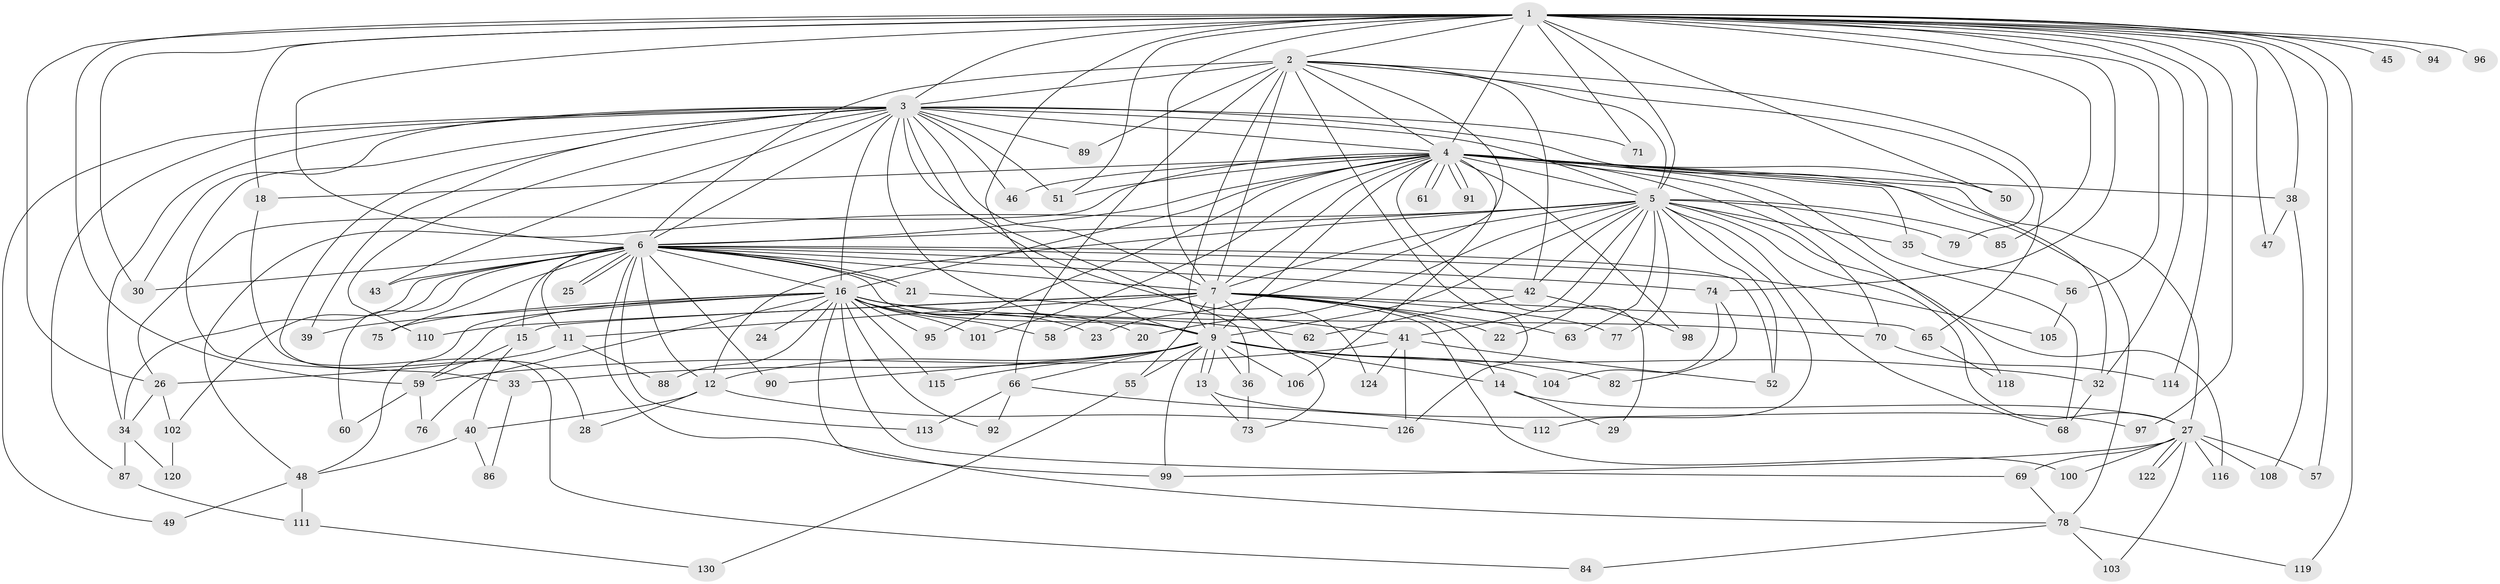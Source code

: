 // original degree distribution, {11: 0.007692307692307693, 15: 0.015384615384615385, 27: 0.023076923076923078, 29: 0.007692307692307693, 20: 0.007692307692307693, 32: 0.007692307692307693, 25: 0.007692307692307693, 13: 0.007692307692307693, 4: 0.06923076923076923, 5: 0.06153846153846154, 9: 0.015384615384615385, 3: 0.2076923076923077, 2: 0.5461538461538461, 6: 0.015384615384615385}
// Generated by graph-tools (version 1.1) at 2025/11/02/27/25 16:11:05]
// undirected, 105 vertices, 236 edges
graph export_dot {
graph [start="1"]
  node [color=gray90,style=filled];
  1 [super="+8"];
  2 [super="+17"];
  3 [super="+107"];
  4 [super="+31"];
  5 [super="+129"];
  6 [super="+10"];
  7 [super="+80"];
  9 [super="+123"];
  11 [super="+109"];
  12 [super="+67"];
  13;
  14;
  15 [super="+81"];
  16 [super="+19"];
  18;
  20;
  21;
  22;
  23;
  24;
  25;
  26;
  27 [super="+53"];
  28;
  29;
  30 [super="+125"];
  32 [super="+44"];
  33;
  34 [super="+37"];
  35;
  36;
  38;
  39;
  40 [super="+83"];
  41 [super="+64"];
  42 [super="+72"];
  43;
  45;
  46 [super="+54"];
  47;
  48;
  49;
  50;
  51;
  52;
  55;
  56;
  57;
  58;
  59 [super="+127"];
  60;
  61;
  62;
  63;
  65;
  66;
  68 [super="+93"];
  69;
  70;
  71;
  73;
  74;
  75;
  76;
  77;
  78 [super="+121"];
  79;
  82;
  84;
  85;
  86;
  87;
  88;
  89;
  90;
  91;
  92;
  94;
  95;
  96;
  97;
  98;
  99 [super="+117"];
  100;
  101;
  102;
  103;
  104;
  105;
  106;
  108;
  110;
  111;
  112;
  113;
  114;
  115;
  116;
  118;
  119;
  120;
  122;
  124;
  126 [super="+128"];
  130;
  1 -- 2 [weight=2];
  1 -- 3 [weight=2];
  1 -- 4 [weight=3];
  1 -- 5 [weight=3];
  1 -- 6 [weight=4];
  1 -- 7 [weight=2];
  1 -- 9 [weight=2];
  1 -- 47;
  1 -- 119;
  1 -- 71;
  1 -- 74;
  1 -- 18;
  1 -- 85;
  1 -- 26;
  1 -- 30;
  1 -- 94;
  1 -- 96;
  1 -- 97;
  1 -- 38;
  1 -- 45;
  1 -- 50;
  1 -- 51;
  1 -- 114;
  1 -- 56;
  1 -- 57;
  1 -- 59;
  1 -- 32;
  2 -- 3;
  2 -- 4;
  2 -- 5;
  2 -- 6 [weight=3];
  2 -- 7;
  2 -- 9;
  2 -- 42;
  2 -- 65;
  2 -- 79;
  2 -- 89;
  2 -- 126;
  2 -- 66;
  2 -- 23;
  3 -- 4;
  3 -- 5;
  3 -- 6 [weight=2];
  3 -- 7;
  3 -- 9;
  3 -- 16;
  3 -- 28;
  3 -- 30;
  3 -- 32;
  3 -- 33;
  3 -- 34;
  3 -- 36;
  3 -- 39;
  3 -- 43;
  3 -- 46 [weight=2];
  3 -- 49;
  3 -- 71;
  3 -- 87;
  3 -- 89;
  3 -- 110;
  3 -- 124;
  3 -- 51;
  4 -- 5;
  4 -- 6 [weight=2];
  4 -- 7;
  4 -- 9;
  4 -- 16;
  4 -- 18;
  4 -- 26;
  4 -- 27;
  4 -- 29;
  4 -- 35;
  4 -- 38;
  4 -- 46;
  4 -- 50;
  4 -- 51;
  4 -- 61;
  4 -- 61;
  4 -- 70;
  4 -- 91;
  4 -- 91;
  4 -- 101;
  4 -- 106;
  4 -- 118;
  4 -- 98;
  4 -- 95;
  4 -- 78;
  4 -- 68;
  5 -- 6 [weight=2];
  5 -- 7;
  5 -- 9 [weight=2];
  5 -- 20;
  5 -- 22;
  5 -- 27;
  5 -- 35;
  5 -- 41;
  5 -- 42;
  5 -- 48;
  5 -- 52;
  5 -- 63;
  5 -- 68;
  5 -- 77;
  5 -- 79;
  5 -- 85;
  5 -- 112;
  5 -- 116;
  5 -- 12;
  6 -- 7 [weight=2];
  6 -- 9 [weight=2];
  6 -- 11;
  6 -- 12;
  6 -- 15;
  6 -- 21;
  6 -- 21;
  6 -- 25;
  6 -- 25;
  6 -- 43;
  6 -- 74;
  6 -- 75;
  6 -- 78;
  6 -- 102;
  6 -- 105;
  6 -- 113;
  6 -- 34;
  6 -- 52;
  6 -- 90;
  6 -- 60;
  6 -- 42;
  6 -- 16;
  6 -- 30;
  7 -- 9;
  7 -- 11;
  7 -- 14;
  7 -- 15;
  7 -- 22;
  7 -- 55;
  7 -- 58;
  7 -- 63;
  7 -- 65;
  7 -- 77;
  7 -- 110;
  7 -- 73;
  7 -- 100;
  9 -- 12;
  9 -- 13;
  9 -- 13;
  9 -- 14;
  9 -- 32;
  9 -- 33;
  9 -- 36;
  9 -- 55;
  9 -- 66;
  9 -- 82;
  9 -- 90;
  9 -- 99;
  9 -- 104;
  9 -- 106;
  9 -- 115;
  11 -- 88;
  11 -- 26;
  12 -- 28;
  12 -- 40;
  12 -- 126;
  13 -- 73;
  13 -- 97;
  14 -- 29;
  14 -- 27;
  15 -- 40;
  15 -- 59;
  16 -- 20;
  16 -- 23;
  16 -- 48;
  16 -- 62;
  16 -- 70;
  16 -- 115;
  16 -- 99;
  16 -- 69;
  16 -- 101;
  16 -- 39;
  16 -- 75;
  16 -- 76;
  16 -- 88;
  16 -- 24;
  16 -- 58;
  16 -- 59;
  16 -- 92;
  16 -- 95;
  18 -- 84;
  21 -- 41;
  26 -- 102;
  26 -- 34;
  27 -- 57;
  27 -- 69;
  27 -- 108;
  27 -- 122;
  27 -- 122;
  27 -- 99;
  27 -- 116;
  27 -- 100;
  27 -- 103;
  32 -- 68;
  33 -- 86;
  34 -- 87;
  34 -- 120;
  35 -- 56;
  36 -- 73;
  38 -- 47;
  38 -- 108;
  40 -- 48;
  40 -- 86;
  41 -- 59;
  41 -- 124;
  41 -- 52;
  41 -- 126;
  42 -- 62;
  42 -- 98;
  48 -- 49;
  48 -- 111;
  55 -- 130;
  56 -- 105;
  59 -- 60;
  59 -- 76;
  65 -- 118;
  66 -- 92;
  66 -- 112;
  66 -- 113;
  69 -- 78;
  70 -- 114;
  74 -- 82;
  74 -- 104;
  78 -- 84;
  78 -- 103;
  78 -- 119;
  87 -- 111;
  102 -- 120;
  111 -- 130;
}
